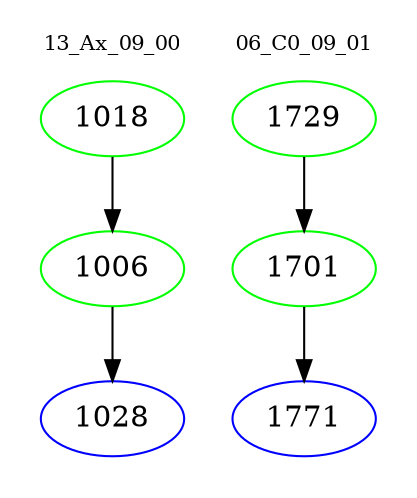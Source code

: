 digraph{
subgraph cluster_0 {
color = white
label = "13_Ax_09_00";
fontsize=10;
T0_1018 [label="1018", color="green"]
T0_1018 -> T0_1006 [color="black"]
T0_1006 [label="1006", color="green"]
T0_1006 -> T0_1028 [color="black"]
T0_1028 [label="1028", color="blue"]
}
subgraph cluster_1 {
color = white
label = "06_C0_09_01";
fontsize=10;
T1_1729 [label="1729", color="green"]
T1_1729 -> T1_1701 [color="black"]
T1_1701 [label="1701", color="green"]
T1_1701 -> T1_1771 [color="black"]
T1_1771 [label="1771", color="blue"]
}
}
